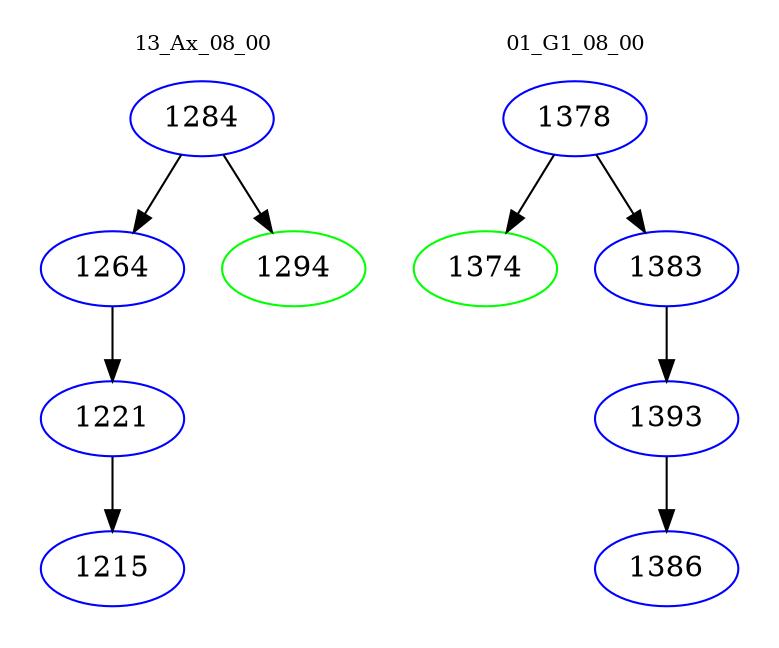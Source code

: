 digraph{
subgraph cluster_0 {
color = white
label = "13_Ax_08_00";
fontsize=10;
T0_1284 [label="1284", color="blue"]
T0_1284 -> T0_1264 [color="black"]
T0_1264 [label="1264", color="blue"]
T0_1264 -> T0_1221 [color="black"]
T0_1221 [label="1221", color="blue"]
T0_1221 -> T0_1215 [color="black"]
T0_1215 [label="1215", color="blue"]
T0_1284 -> T0_1294 [color="black"]
T0_1294 [label="1294", color="green"]
}
subgraph cluster_1 {
color = white
label = "01_G1_08_00";
fontsize=10;
T1_1378 [label="1378", color="blue"]
T1_1378 -> T1_1374 [color="black"]
T1_1374 [label="1374", color="green"]
T1_1378 -> T1_1383 [color="black"]
T1_1383 [label="1383", color="blue"]
T1_1383 -> T1_1393 [color="black"]
T1_1393 [label="1393", color="blue"]
T1_1393 -> T1_1386 [color="black"]
T1_1386 [label="1386", color="blue"]
}
}

